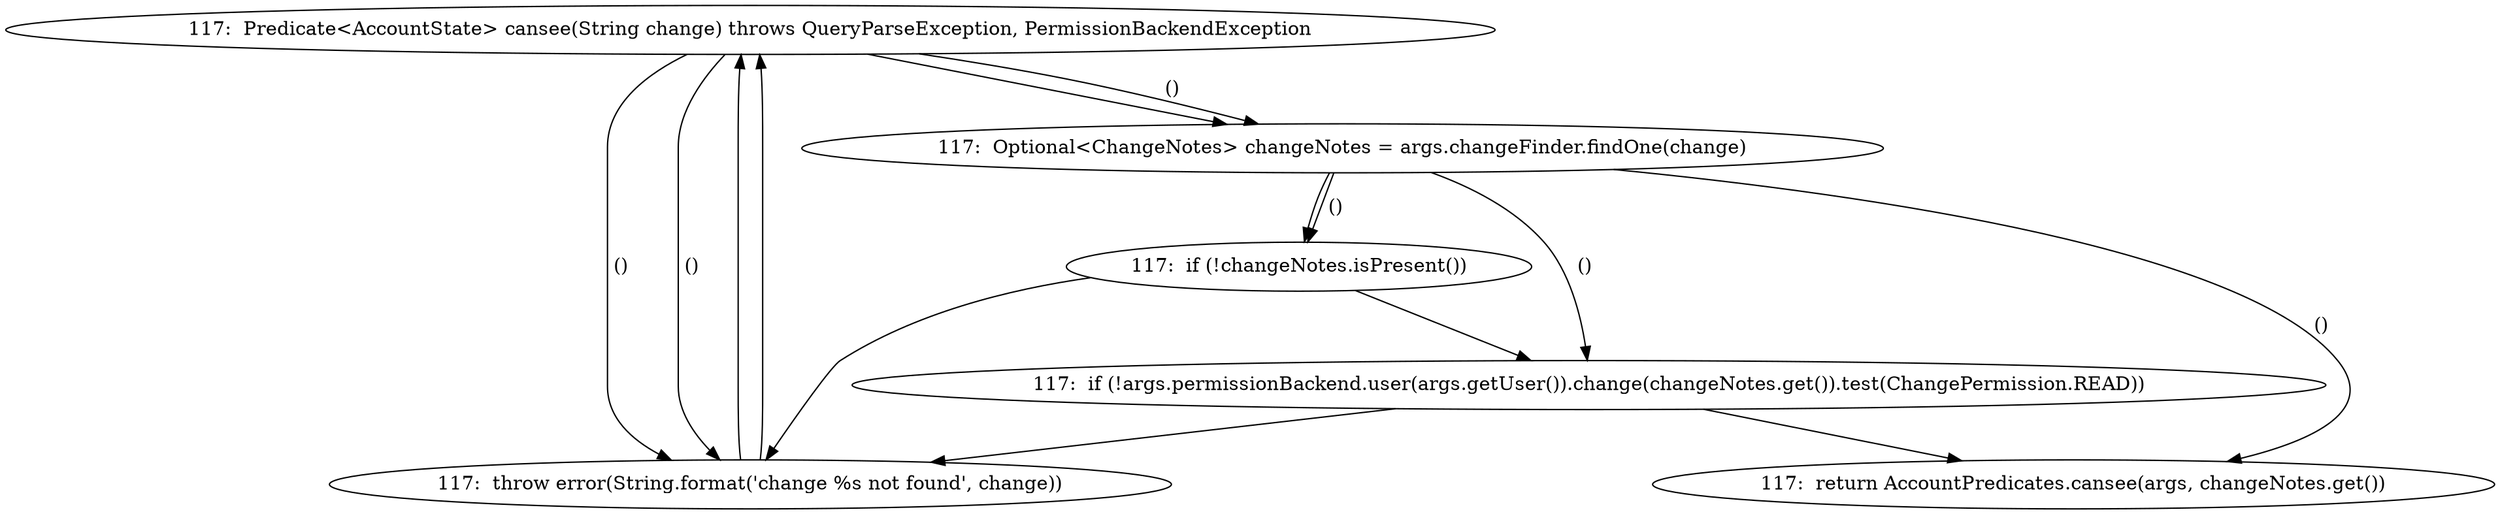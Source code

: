 digraph SLICE_{
  v1  [label="117:  Predicate<AccountState> cansee(String change) throws QueryParseException, PermissionBackendException"];
  v2  [label="117:  throw error(String.format('change %s not found', change))"];
  v3  [label="117:  Optional<ChangeNotes> changeNotes = args.changeFinder.findOne(change)"];
  v4  [label="117:  if (!changeNotes.isPresent())"];
  v5  [label="117:  if (!args.permissionBackend.user(args.getUser()).change(changeNotes.get()).test(ChangePermission.READ))"];
  v6  [label="117:  return AccountPredicates.cansee(args, changeNotes.get())"];
  v1 -> v3  [label=""];
  v3 -> v4  [label=""];
  v4 -> v2  [label=""];
  v4 -> v5  [label=""];
  v2 -> v1  [label=""];
  v5 -> v2  [label=""];
  v5 -> v6  [label=""];
  v2 -> v1  [label=""];
  v1 -> v2  [label=" ()"];
  v3 -> v4  [label=" ()"];
  v1 -> v2  [label=" ()"];
  v3 -> v5  [label=" ()"];
  v3 -> v6  [label=" ()"];
  v1 -> v3  [label=" ()"];
   // end-of-graph
}
